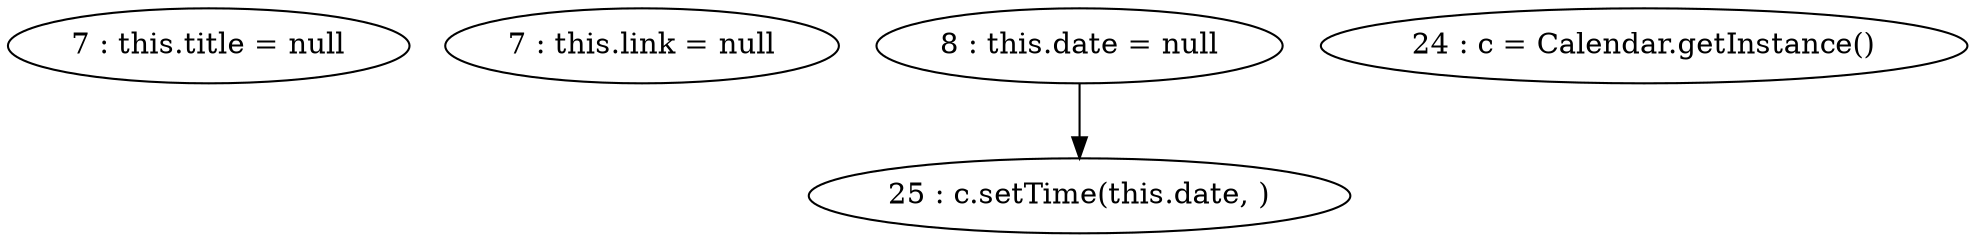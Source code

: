 digraph G {
"7 : this.title = null"
"7 : this.link = null"
"8 : this.date = null"
"8 : this.date = null" -> "25 : c.setTime(this.date, )"
"24 : c = Calendar.getInstance()"
"25 : c.setTime(this.date, )"
}